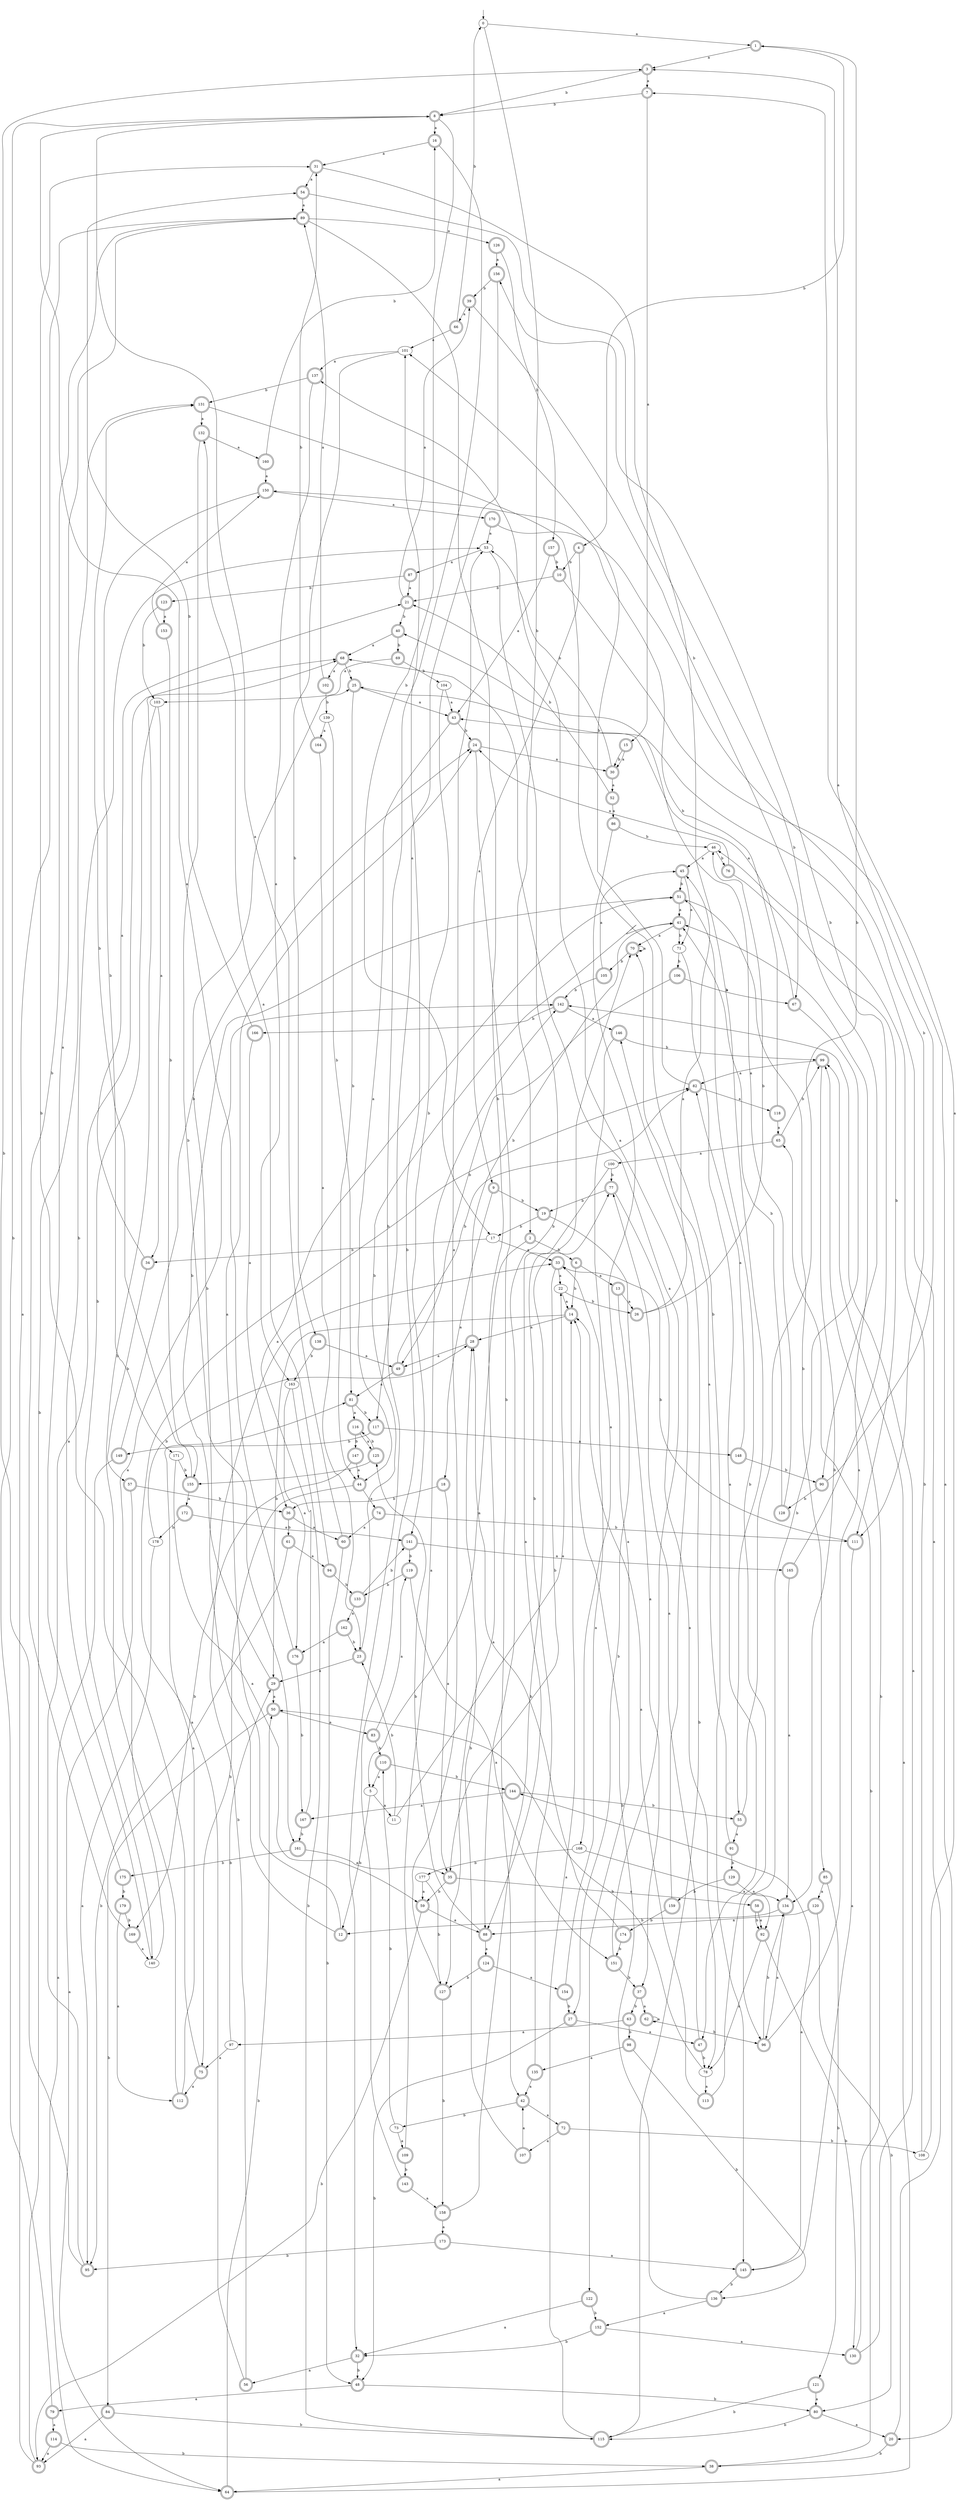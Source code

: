 digraph RandomDFA {
  __start0 [label="", shape=none];
  __start0 -> 0 [label=""];
  0 [shape=circle]
  0 -> 1 [label="a"]
  0 -> 2 [label="b"]
  1 [shape=doublecircle]
  1 -> 3 [label="a"]
  1 -> 4 [label="b"]
  2 [shape=doublecircle]
  2 -> 5 [label="a"]
  2 -> 6 [label="b"]
  3 [shape=doublecircle]
  3 -> 7 [label="a"]
  3 -> 8 [label="b"]
  4 [shape=doublecircle]
  4 -> 9 [label="a"]
  4 -> 10 [label="b"]
  5
  5 -> 11 [label="a"]
  5 -> 12 [label="b"]
  6 [shape=doublecircle]
  6 -> 13 [label="a"]
  6 -> 14 [label="b"]
  7 [shape=doublecircle]
  7 -> 15 [label="a"]
  7 -> 8 [label="b"]
  8 [shape=doublecircle]
  8 -> 16 [label="a"]
  8 -> 17 [label="b"]
  9 [shape=doublecircle]
  9 -> 18 [label="a"]
  9 -> 19 [label="b"]
  10 [shape=doublecircle]
  10 -> 20 [label="a"]
  10 -> 21 [label="b"]
  11
  11 -> 22 [label="a"]
  11 -> 23 [label="b"]
  12 [shape=doublecircle]
  12 -> 24 [label="a"]
  12 -> 25 [label="b"]
  13 [shape=doublecircle]
  13 -> 26 [label="a"]
  13 -> 27 [label="b"]
  14 [shape=doublecircle]
  14 -> 28 [label="a"]
  14 -> 29 [label="b"]
  15 [shape=doublecircle]
  15 -> 30 [label="a"]
  15 -> 30 [label="b"]
  16 [shape=doublecircle]
  16 -> 31 [label="a"]
  16 -> 32 [label="b"]
  17
  17 -> 33 [label="a"]
  17 -> 34 [label="b"]
  18 [shape=doublecircle]
  18 -> 35 [label="a"]
  18 -> 36 [label="b"]
  19 [shape=doublecircle]
  19 -> 37 [label="a"]
  19 -> 17 [label="b"]
  20 [shape=doublecircle]
  20 -> 25 [label="a"]
  20 -> 38 [label="b"]
  21 [shape=doublecircle]
  21 -> 39 [label="a"]
  21 -> 40 [label="b"]
  22
  22 -> 14 [label="a"]
  22 -> 26 [label="b"]
  23 [shape=doublecircle]
  23 -> 29 [label="a"]
  23 -> 41 [label="b"]
  24 [shape=doublecircle]
  24 -> 30 [label="a"]
  24 -> 42 [label="b"]
  25 [shape=doublecircle]
  25 -> 43 [label="a"]
  25 -> 44 [label="b"]
  26 [shape=doublecircle]
  26 -> 45 [label="a"]
  26 -> 46 [label="b"]
  27 [shape=doublecircle]
  27 -> 47 [label="a"]
  27 -> 48 [label="b"]
  28 [shape=doublecircle]
  28 -> 49 [label="a"]
  28 -> 41 [label="b"]
  29 [shape=doublecircle]
  29 -> 50 [label="a"]
  29 -> 51 [label="b"]
  30 [shape=doublecircle]
  30 -> 52 [label="a"]
  30 -> 53 [label="b"]
  31 [shape=doublecircle]
  31 -> 54 [label="a"]
  31 -> 55 [label="b"]
  32 [shape=doublecircle]
  32 -> 56 [label="a"]
  32 -> 48 [label="b"]
  33 [shape=doublecircle]
  33 -> 22 [label="a"]
  33 -> 35 [label="b"]
  34 [shape=doublecircle]
  34 -> 21 [label="a"]
  34 -> 57 [label="b"]
  35 [shape=doublecircle]
  35 -> 58 [label="a"]
  35 -> 59 [label="b"]
  36 [shape=doublecircle]
  36 -> 60 [label="a"]
  36 -> 61 [label="b"]
  37 [shape=doublecircle]
  37 -> 62 [label="a"]
  37 -> 63 [label="b"]
  38 [shape=doublecircle]
  38 -> 64 [label="a"]
  38 -> 65 [label="b"]
  39 [shape=doublecircle]
  39 -> 66 [label="a"]
  39 -> 67 [label="b"]
  40 [shape=doublecircle]
  40 -> 68 [label="a"]
  40 -> 69 [label="b"]
  41 [shape=doublecircle]
  41 -> 70 [label="a"]
  41 -> 71 [label="b"]
  42 [shape=doublecircle]
  42 -> 72 [label="a"]
  42 -> 73 [label="b"]
  43 [shape=doublecircle]
  43 -> 44 [label="a"]
  43 -> 24 [label="b"]
  44 [shape=doublecircle]
  44 -> 74 [label="a"]
  44 -> 75 [label="b"]
  45 [shape=doublecircle]
  45 -> 71 [label="a"]
  45 -> 51 [label="b"]
  46
  46 -> 45 [label="a"]
  46 -> 76 [label="b"]
  47 [shape=doublecircle]
  47 -> 77 [label="a"]
  47 -> 78 [label="b"]
  48 [shape=doublecircle]
  48 -> 79 [label="a"]
  48 -> 80 [label="b"]
  49 [shape=doublecircle]
  49 -> 81 [label="a"]
  49 -> 82 [label="b"]
  50 [shape=doublecircle]
  50 -> 83 [label="a"]
  50 -> 84 [label="b"]
  51 [shape=doublecircle]
  51 -> 41 [label="a"]
  51 -> 85 [label="b"]
  52 [shape=doublecircle]
  52 -> 86 [label="a"]
  52 -> 21 [label="b"]
  53
  53 -> 87 [label="a"]
  53 -> 88 [label="b"]
  54 [shape=doublecircle]
  54 -> 89 [label="a"]
  54 -> 90 [label="b"]
  55 [shape=doublecircle]
  55 -> 91 [label="a"]
  55 -> 1 [label="b"]
  56 [shape=doublecircle]
  56 -> 82 [label="a"]
  56 -> 33 [label="b"]
  57 [shape=doublecircle]
  57 -> 64 [label="a"]
  57 -> 36 [label="b"]
  58 [shape=doublecircle]
  58 -> 92 [label="a"]
  58 -> 92 [label="b"]
  59 [shape=doublecircle]
  59 -> 88 [label="a"]
  59 -> 93 [label="b"]
  60 [shape=doublecircle]
  60 -> 8 [label="a"]
  60 -> 48 [label="b"]
  61 [shape=doublecircle]
  61 -> 94 [label="a"]
  61 -> 95 [label="b"]
  62 [shape=doublecircle]
  62 -> 62 [label="a"]
  62 -> 96 [label="b"]
  63 [shape=doublecircle]
  63 -> 97 [label="a"]
  63 -> 98 [label="b"]
  64 [shape=doublecircle]
  64 -> 99 [label="a"]
  64 -> 50 [label="b"]
  65 [shape=doublecircle]
  65 -> 100 [label="a"]
  65 -> 99 [label="b"]
  66 [shape=doublecircle]
  66 -> 101 [label="a"]
  66 -> 0 [label="b"]
  67 [shape=doublecircle]
  67 -> 43 [label="a"]
  67 -> 96 [label="b"]
  68 [shape=doublecircle]
  68 -> 102 [label="a"]
  68 -> 25 [label="b"]
  69 [shape=doublecircle]
  69 -> 103 [label="a"]
  69 -> 104 [label="b"]
  70 [shape=doublecircle]
  70 -> 70 [label="a"]
  70 -> 105 [label="b"]
  71
  71 -> 47 [label="a"]
  71 -> 106 [label="b"]
  72 [shape=doublecircle]
  72 -> 107 [label="a"]
  72 -> 108 [label="b"]
  73
  73 -> 109 [label="a"]
  73 -> 110 [label="b"]
  74 [shape=doublecircle]
  74 -> 60 [label="a"]
  74 -> 111 [label="b"]
  75 [shape=doublecircle]
  75 -> 112 [label="a"]
  75 -> 31 [label="b"]
  76 [shape=doublecircle]
  76 -> 24 [label="a"]
  76 -> 111 [label="b"]
  77 [shape=doublecircle]
  77 -> 78 [label="a"]
  77 -> 19 [label="b"]
  78
  78 -> 113 [label="a"]
  78 -> 50 [label="b"]
  79 [shape=doublecircle]
  79 -> 114 [label="a"]
  79 -> 8 [label="b"]
  80 [shape=doublecircle]
  80 -> 20 [label="a"]
  80 -> 115 [label="b"]
  81 [shape=doublecircle]
  81 -> 116 [label="a"]
  81 -> 117 [label="b"]
  82 [shape=doublecircle]
  82 -> 118 [label="a"]
  82 -> 101 [label="b"]
  83 [shape=doublecircle]
  83 -> 119 [label="a"]
  83 -> 110 [label="b"]
  84 [shape=doublecircle]
  84 -> 93 [label="a"]
  84 -> 115 [label="b"]
  85 [shape=doublecircle]
  85 -> 120 [label="a"]
  85 -> 121 [label="b"]
  86 [shape=doublecircle]
  86 -> 122 [label="a"]
  86 -> 46 [label="b"]
  87 [shape=doublecircle]
  87 -> 21 [label="a"]
  87 -> 123 [label="b"]
  88 [shape=doublecircle]
  88 -> 124 [label="a"]
  88 -> 125 [label="b"]
  89 [shape=doublecircle]
  89 -> 126 [label="a"]
  89 -> 127 [label="b"]
  90 [shape=doublecircle]
  90 -> 3 [label="a"]
  90 -> 128 [label="b"]
  91 [shape=doublecircle]
  91 -> 70 [label="a"]
  91 -> 129 [label="b"]
  92 [shape=doublecircle]
  92 -> 78 [label="a"]
  92 -> 130 [label="b"]
  93 [shape=doublecircle]
  93 -> 89 [label="a"]
  93 -> 131 [label="b"]
  94 [shape=doublecircle]
  94 -> 132 [label="a"]
  94 -> 133 [label="b"]
  95 [shape=doublecircle]
  95 -> 68 [label="a"]
  95 -> 3 [label="b"]
  96 [shape=doublecircle]
  96 -> 41 [label="a"]
  96 -> 134 [label="b"]
  97
  97 -> 75 [label="a"]
  97 -> 29 [label="b"]
  98 [shape=doublecircle]
  98 -> 135 [label="a"]
  98 -> 136 [label="b"]
  99 [shape=doublecircle]
  99 -> 82 [label="a"]
  99 -> 134 [label="b"]
  100
  100 -> 88 [label="a"]
  100 -> 77 [label="b"]
  101
  101 -> 137 [label="a"]
  101 -> 138 [label="b"]
  102 [shape=doublecircle]
  102 -> 89 [label="a"]
  102 -> 139 [label="b"]
  103
  103 -> 34 [label="a"]
  103 -> 140 [label="b"]
  104
  104 -> 43 [label="a"]
  104 -> 141 [label="b"]
  105 [shape=doublecircle]
  105 -> 45 [label="a"]
  105 -> 142 [label="b"]
  106 [shape=doublecircle]
  106 -> 67 [label="a"]
  106 -> 49 [label="b"]
  107 [shape=doublecircle]
  107 -> 42 [label="a"]
  107 -> 28 [label="b"]
  108
  108 -> 7 [label="a"]
  108 -> 46 [label="b"]
  109 [shape=doublecircle]
  109 -> 142 [label="a"]
  109 -> 143 [label="b"]
  110 [shape=doublecircle]
  110 -> 5 [label="a"]
  110 -> 144 [label="b"]
  111 [shape=doublecircle]
  111 -> 145 [label="a"]
  111 -> 33 [label="b"]
  112 [shape=doublecircle]
  112 -> 81 [label="a"]
  112 -> 68 [label="b"]
  113 [shape=doublecircle]
  113 -> 14 [label="a"]
  113 -> 51 [label="b"]
  114 [shape=doublecircle]
  114 -> 93 [label="a"]
  114 -> 38 [label="b"]
  115 [shape=doublecircle]
  115 -> 14 [label="a"]
  115 -> 146 [label="b"]
  116 [shape=doublecircle]
  116 -> 125 [label="a"]
  116 -> 147 [label="b"]
  117 [shape=doublecircle]
  117 -> 148 [label="a"]
  117 -> 149 [label="b"]
  118 [shape=doublecircle]
  118 -> 65 [label="a"]
  118 -> 150 [label="b"]
  119 [shape=doublecircle]
  119 -> 151 [label="a"]
  119 -> 133 [label="b"]
  120 [shape=doublecircle]
  120 -> 88 [label="a"]
  120 -> 80 [label="b"]
  121 [shape=doublecircle]
  121 -> 80 [label="a"]
  121 -> 115 [label="b"]
  122 [shape=doublecircle]
  122 -> 32 [label="a"]
  122 -> 152 [label="b"]
  123 [shape=doublecircle]
  123 -> 153 [label="a"]
  123 -> 103 [label="b"]
  124 [shape=doublecircle]
  124 -> 154 [label="a"]
  124 -> 127 [label="b"]
  125 [shape=doublecircle]
  125 -> 155 [label="a"]
  125 -> 116 [label="b"]
  126 [shape=doublecircle]
  126 -> 156 [label="a"]
  126 -> 157 [label="b"]
  127 [shape=doublecircle]
  127 -> 53 [label="a"]
  127 -> 158 [label="b"]
  128 [shape=doublecircle]
  128 -> 40 [label="a"]
  128 -> 41 [label="b"]
  129 [shape=doublecircle]
  129 -> 134 [label="a"]
  129 -> 159 [label="b"]
  130 [shape=doublecircle]
  130 -> 142 [label="a"]
  130 -> 99 [label="b"]
  131 [shape=doublecircle]
  131 -> 132 [label="a"]
  131 -> 145 [label="b"]
  132 [shape=doublecircle]
  132 -> 160 [label="a"]
  132 -> 161 [label="b"]
  133 [shape=doublecircle]
  133 -> 162 [label="a"]
  133 -> 141 [label="b"]
  134 [shape=doublecircle]
  134 -> 96 [label="a"]
  134 -> 12 [label="b"]
  135 [shape=doublecircle]
  135 -> 42 [label="a"]
  135 -> 70 [label="b"]
  136 [shape=doublecircle]
  136 -> 152 [label="a"]
  136 -> 14 [label="b"]
  137 [shape=doublecircle]
  137 -> 163 [label="a"]
  137 -> 131 [label="b"]
  138 [shape=doublecircle]
  138 -> 49 [label="a"]
  138 -> 163 [label="b"]
  139
  139 -> 164 [label="a"]
  139 -> 81 [label="b"]
  140
  140 -> 142 [label="a"]
  140 -> 53 [label="b"]
  141 [shape=doublecircle]
  141 -> 165 [label="a"]
  141 -> 119 [label="b"]
  142 [shape=doublecircle]
  142 -> 146 [label="a"]
  142 -> 166 [label="b"]
  143 [shape=doublecircle]
  143 -> 158 [label="a"]
  143 -> 101 [label="b"]
  144 [shape=doublecircle]
  144 -> 167 [label="a"]
  144 -> 55 [label="b"]
  145 [shape=doublecircle]
  145 -> 144 [label="a"]
  145 -> 136 [label="b"]
  146 [shape=doublecircle]
  146 -> 168 [label="a"]
  146 -> 99 [label="b"]
  147 [shape=doublecircle]
  147 -> 44 [label="a"]
  147 -> 169 [label="b"]
  148 [shape=doublecircle]
  148 -> 82 [label="a"]
  148 -> 90 [label="b"]
  149 [shape=doublecircle]
  149 -> 64 [label="a"]
  149 -> 24 [label="b"]
  150 [shape=doublecircle]
  150 -> 170 [label="a"]
  150 -> 171 [label="b"]
  151 [shape=doublecircle]
  151 -> 68 [label="a"]
  151 -> 37 [label="b"]
  152 [shape=doublecircle]
  152 -> 130 [label="a"]
  152 -> 32 [label="b"]
  153 [shape=doublecircle]
  153 -> 150 [label="a"]
  153 -> 155 [label="b"]
  154 [shape=doublecircle]
  154 -> 33 [label="a"]
  154 -> 27 [label="b"]
  155 [shape=doublecircle]
  155 -> 172 [label="a"]
  155 -> 131 [label="b"]
  156 [shape=doublecircle]
  156 -> 117 [label="a"]
  156 -> 39 [label="b"]
  157 [shape=doublecircle]
  157 -> 43 [label="a"]
  157 -> 10 [label="b"]
  158 [shape=doublecircle]
  158 -> 173 [label="a"]
  158 -> 77 [label="b"]
  159 [shape=doublecircle]
  159 -> 137 [label="a"]
  159 -> 174 [label="b"]
  160 [shape=doublecircle]
  160 -> 150 [label="a"]
  160 -> 16 [label="b"]
  161 [shape=doublecircle]
  161 -> 35 [label="a"]
  161 -> 175 [label="b"]
  162 [shape=doublecircle]
  162 -> 176 [label="a"]
  162 -> 23 [label="b"]
  163
  163 -> 176 [label="a"]
  163 -> 115 [label="b"]
  164 [shape=doublecircle]
  164 -> 23 [label="a"]
  164 -> 31 [label="b"]
  165 [shape=doublecircle]
  165 -> 134 [label="a"]
  165 -> 156 [label="b"]
  166 [shape=doublecircle]
  166 -> 36 [label="a"]
  166 -> 54 [label="b"]
  167 [shape=doublecircle]
  167 -> 51 [label="a"]
  167 -> 161 [label="b"]
  168
  168 -> 92 [label="a"]
  168 -> 177 [label="b"]
  169 [shape=doublecircle]
  169 -> 140 [label="a"]
  169 -> 89 [label="b"]
  170 [shape=doublecircle]
  170 -> 53 [label="a"]
  170 -> 111 [label="b"]
  171
  171 -> 59 [label="a"]
  171 -> 155 [label="b"]
  172 [shape=doublecircle]
  172 -> 141 [label="a"]
  172 -> 178 [label="b"]
  173 [shape=doublecircle]
  173 -> 145 [label="a"]
  173 -> 95 [label="b"]
  174 [shape=doublecircle]
  174 -> 28 [label="a"]
  174 -> 151 [label="b"]
  175 [shape=doublecircle]
  175 -> 89 [label="a"]
  175 -> 179 [label="b"]
  176 [shape=doublecircle]
  176 -> 8 [label="a"]
  176 -> 167 [label="b"]
  177
  177 -> 59 [label="a"]
  177 -> 127 [label="b"]
  178
  178 -> 95 [label="a"]
  178 -> 28 [label="b"]
  179 [shape=doublecircle]
  179 -> 112 [label="a"]
  179 -> 169 [label="b"]
}
